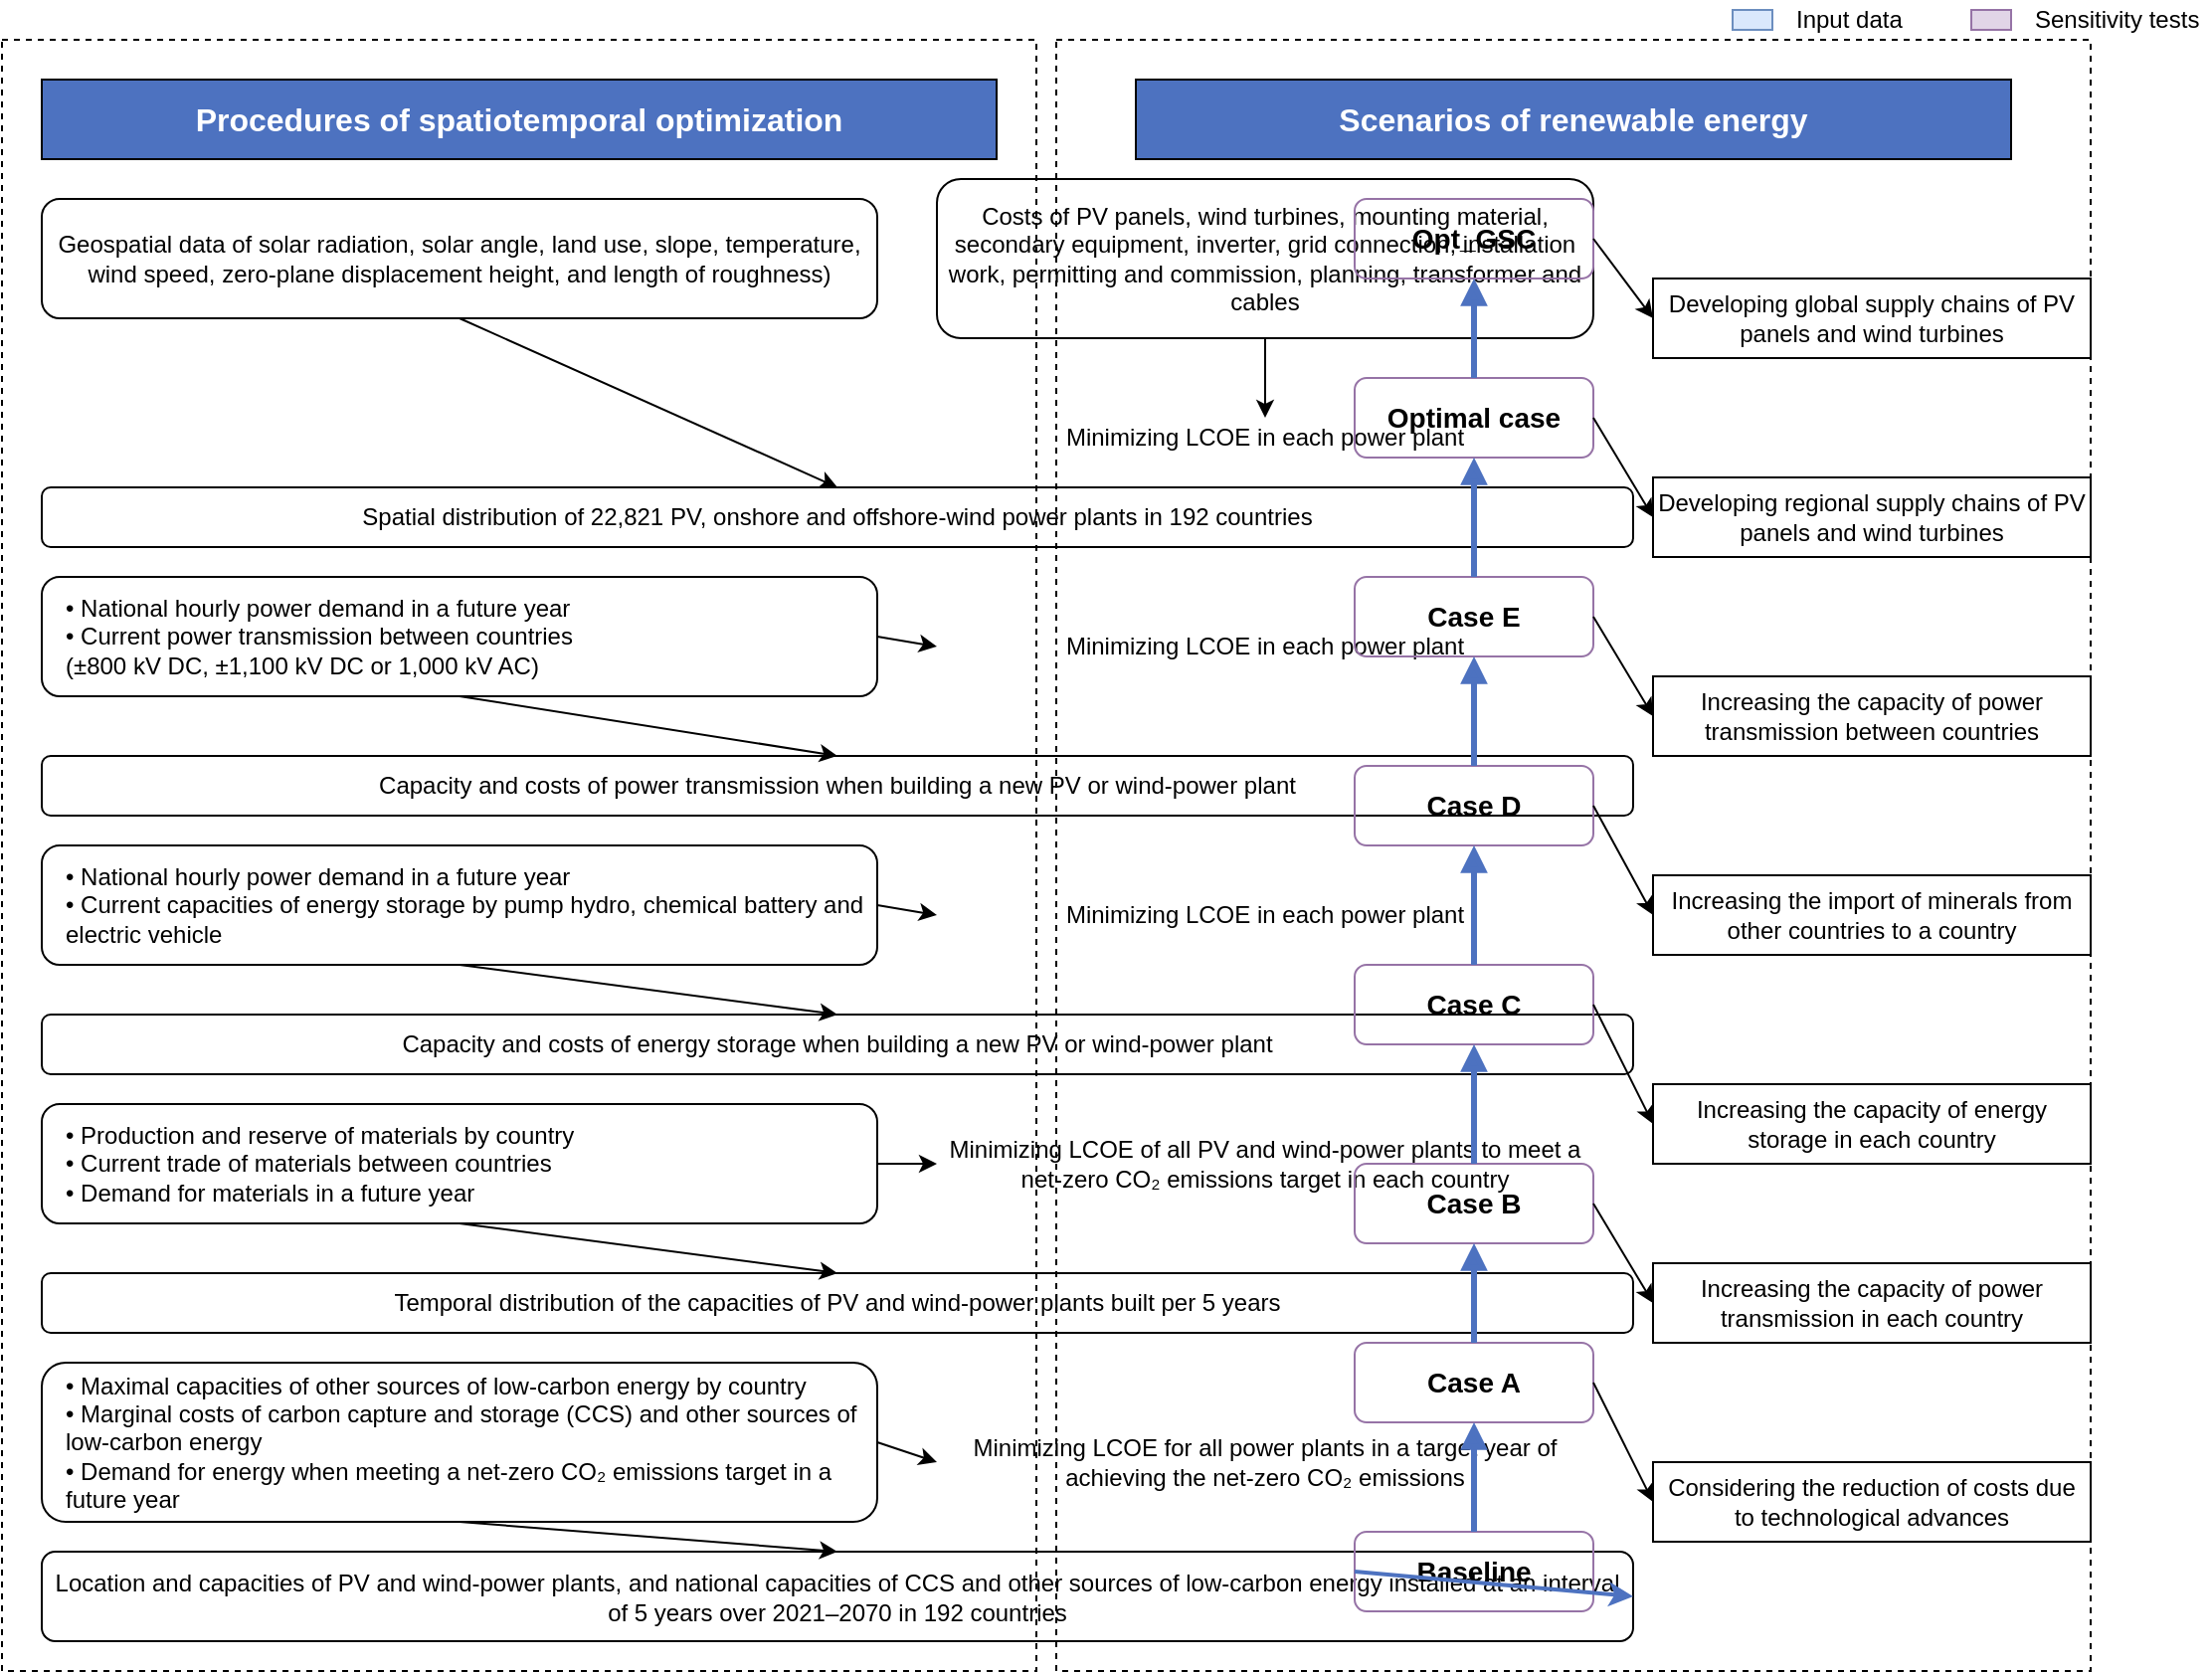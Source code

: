 <mxfile version="15.8.6" type="device">
  <diagram id="renewable_energy_optimization" name="Renewable Energy Optimization">
    <mxGraphModel dx="1422" dy="798" grid="1" gridSize="10" guides="1" tooltips="1" connect="1" arrows="1" fold="1" page="1" pageScale="1" pageWidth="1100" pageHeight="850" math="0" shadow="0">
      <root>
        <mxCell id="0" />
        <mxCell id="1" parent="0" />
        <!-- Left Panel - Procedures -->
        <mxCell id="2" value="" style="rounded=0;whiteSpace=wrap;html=1;fillColor=none;dashed=1;strokeWidth=1;" parent="1" vertex="1">
          <mxGeometry x="20" y="20" width="520" height="820" as="geometry" />
        </mxCell>
        <mxCell id="3" value="&lt;font style=&quot;font-size: 16px;&quot;&gt;Procedures of spatiotemporal optimization&lt;/font&gt;" style="rounded=0;whiteSpace=wrap;html=1;fillColor=#4D72C0;fontColor=#FFFFFF;fontSize=16;fontStyle=1" parent="1" vertex="1">
          <mxGeometry x="40" y="40" width="480" height="40" as="geometry" />
        </mxCell>
        
        <!-- Geospatial data box -->
        <mxCell id="4" value="Geospatial data of solar radiation, solar angle, land use, slope, temperature, wind speed, zero-plane displacement height, and length of roughness)" style="rounded=1;whiteSpace=wrap;html=1;align=center;strokeWidth=1;fillColor=none;fontSize=12;" parent="1" vertex="1">
          <mxGeometry x="40" y="100" width="420" height="60" as="geometry" />
        </mxCell>
        
        <!-- Costs box -->
        <mxCell id="5" value="Costs of PV panels, wind turbines, mounting material, secondary equipment, inverter, grid connection, installation work, permitting and commission, planning, transformer and cables" style="rounded=1;whiteSpace=wrap;html=1;align=center;strokeWidth=1;fillColor=none;fontSize=12;" parent="1" vertex="1">
          <mxGeometry x="490" y="90" width="330" height="80" as="geometry" />
        </mxCell>
        
        <!-- Minimizing LCOE 1 -->
        <mxCell id="6" value="Minimizing LCOE in each power plant" style="text;html=1;strokeColor=none;fillColor=none;align=center;verticalAlign=middle;whiteSpace=wrap;rounded=0;fontSize=12;" parent="1" vertex="1">
          <mxGeometry x="490" y="210" width="330" height="20" as="geometry" />
        </mxCell>
        
        <!-- Spatial distribution -->
        <mxCell id="7" value="Spatial distribution of 22,821 PV, onshore and offshore-wind power plants in 192 countries" style="rounded=1;whiteSpace=wrap;html=1;align=center;strokeWidth=1;fillColor=none;fontSize=12;" parent="1" vertex="1">
          <mxGeometry x="40" y="245" width="800" height="30" as="geometry" />
        </mxCell>
        
        <!-- National hourly power demand box -->
        <mxCell id="8" value="• National hourly power demand in a future year&#xa;• Current power transmission between countries&#xa;(±800 kV DC, ±1,100 kV DC or 1,000 kV AC)" style="rounded=1;whiteSpace=wrap;html=1;align=left;strokeWidth=1;fillColor=none;fontSize=12;spacingLeft=10;" parent="1" vertex="1">
          <mxGeometry x="40" y="290" width="420" height="60" as="geometry" />
        </mxCell>
        
        <!-- Minimizing LCOE 2 -->
        <mxCell id="9" value="Minimizing LCOE in each power plant" style="text;html=1;strokeColor=none;fillColor=none;align=center;verticalAlign=middle;whiteSpace=wrap;rounded=0;fontSize=12;" parent="1" vertex="1">
          <mxGeometry x="490" y="315" width="330" height="20" as="geometry" />
        </mxCell>
        
        <!-- Capacity and costs of power transmission -->
        <mxCell id="10" value="Capacity and costs of power transmission when building a new PV or wind-power plant" style="rounded=1;whiteSpace=wrap;html=1;align=center;strokeWidth=1;fillColor=none;fontSize=12;" parent="1" vertex="1">
          <mxGeometry x="40" y="380" width="800" height="30" as="geometry" />
        </mxCell>
        
        <!-- National hourly power demand and storage box -->
        <mxCell id="11" value="• National hourly power demand in a future year&#xa;• Current capacities of energy storage by pump hydro, chemical battery and electric vehicle" style="rounded=1;whiteSpace=wrap;html=1;align=left;strokeWidth=1;fillColor=none;fontSize=12;spacingLeft=10;" parent="1" vertex="1">
          <mxGeometry x="40" y="425" width="420" height="60" as="geometry" />
        </mxCell>
        
        <!-- Minimizing LCOE 3 -->
        <mxCell id="12" value="Minimizing LCOE in each power plant" style="text;html=1;strokeColor=none;fillColor=none;align=center;verticalAlign=middle;whiteSpace=wrap;rounded=0;fontSize=12;" parent="1" vertex="1">
          <mxGeometry x="490" y="450" width="330" height="20" as="geometry" />
        </mxCell>
        
        <!-- Capacity and costs of energy storage -->
        <mxCell id="13" value="Capacity and costs of energy storage when building a new PV or wind-power plant" style="rounded=1;whiteSpace=wrap;html=1;align=center;strokeWidth=1;fillColor=none;fontSize=12;" parent="1" vertex="1">
          <mxGeometry x="40" y="510" width="800" height="30" as="geometry" />
        </mxCell>
        
        <!-- Production and reserve box -->
        <mxCell id="14" value="• Production and reserve of materials by country&#xa;• Current trade of materials between countries&#xa;• Demand for materials in a future year" style="rounded=1;whiteSpace=wrap;html=1;align=left;strokeWidth=1;fillColor=none;fontSize=12;spacingLeft=10;" parent="1" vertex="1">
          <mxGeometry x="40" y="555" width="420" height="60" as="geometry" />
        </mxCell>
        
        <!-- Minimizing LCOE for net-zero -->
        <mxCell id="15" value="Minimizing LCOE of all PV and wind-power plants to meet a net-zero CO₂ emissions target in each country" style="text;html=1;strokeColor=none;fillColor=none;align=center;verticalAlign=middle;whiteSpace=wrap;rounded=0;fontSize=12;" parent="1" vertex="1">
          <mxGeometry x="490" y="565" width="330" height="40" as="geometry" />
        </mxCell>
        
        <!-- Temporal distribution -->
        <mxCell id="16" value="Temporal distribution of the capacities of PV and wind-power plants built per 5 years" style="rounded=1;whiteSpace=wrap;html=1;align=center;strokeWidth=1;fillColor=none;fontSize=12;" parent="1" vertex="1">
          <mxGeometry x="40" y="640" width="800" height="30" as="geometry" />
        </mxCell>
        
        <!-- Maximal capacities box -->
        <mxCell id="17" value="• Maximal capacities of other sources of low-carbon energy by country&#xa;• Marginal costs of carbon capture and storage (CCS) and other sources of low-carbon energy&#xa;• Demand for energy when meeting a net-zero CO₂ emissions target in a future year" style="rounded=1;whiteSpace=wrap;html=1;align=left;strokeWidth=1;fillColor=none;fontSize=12;spacingLeft=10;" parent="1" vertex="1">
          <mxGeometry x="40" y="685" width="420" height="80" as="geometry" />
        </mxCell>
        
        <!-- Minimizing LCOE for target year -->
        <mxCell id="18" value="Minimizing LCOE for all power plants in a target year of achieving the net-zero CO₂ emissions" style="text;html=1;strokeColor=none;fillColor=none;align=center;verticalAlign=middle;whiteSpace=wrap;rounded=0;fontSize=12;" parent="1" vertex="1">
          <mxGeometry x="490" y="715" width="330" height="40" as="geometry" />
        </mxCell>
        
        <!-- Location and capacities -->
        <mxCell id="19" value="Location and capacities of PV and wind-power plants, and national capacities of CCS and other sources of low-carbon energy installed at an interval of 5 years over 2021–2070 in 192 countries" style="rounded=1;whiteSpace=wrap;html=1;align=center;strokeWidth=1;fillColor=none;fontSize=12;" parent="1" vertex="1">
          <mxGeometry x="40" y="780" width="800" height="45" as="geometry" />
        </mxCell>
        
        <!-- Right Panel - Scenarios -->
        <mxCell id="20" value="" style="rounded=0;whiteSpace=wrap;html=1;fillColor=none;dashed=1;strokeWidth=1;" parent="1" vertex="1">
          <mxGeometry x="550" y="20" width="520" height="820" as="geometry" />
        </mxCell>
        
        <mxCell id="21" value="&lt;font style=&quot;font-size: 16px;&quot;&gt;Scenarios of renewable energy&lt;/font&gt;" style="rounded=0;whiteSpace=wrap;html=1;fillColor=#4D72C0;fontColor=#FFFFFF;fontSize=16;fontStyle=1" parent="1" vertex="1">
          <mxGeometry x="590" y="40" width="440" height="40" as="geometry" />
        </mxCell>
        
        <!-- Scenarios flow chart -->
        <!-- Baseline -->
        <mxCell id="22" value="Baseline" style="rounded=1;whiteSpace=wrap;html=1;fillColor=none;strokeColor=#9673A6;fontSize=14;fontStyle=1" parent="1" vertex="1">
          <mxGeometry x="700" y="770" width="120" height="40" as="geometry" />
        </mxCell>
        
        <!-- Case A -->
        <mxCell id="23" value="Case A" style="rounded=1;whiteSpace=wrap;html=1;fillColor=none;strokeColor=#9673A6;fontSize=14;fontStyle=1" parent="1" vertex="1">
          <mxGeometry x="700" y="675" width="120" height="40" as="geometry" />
        </mxCell>
        
        <!-- Case A Description -->
        <mxCell id="24" value="Considering the reduction of costs due to technological advances" style="rounded=0;whiteSpace=wrap;html=1;fillColor=none;fontSize=12;align=center;" parent="1" vertex="1">
          <mxGeometry x="850" y="735" width="220" height="40" as="geometry" />
        </mxCell>
        
        <!-- Case B -->
        <mxCell id="25" value="Case B" style="rounded=1;whiteSpace=wrap;html=1;fillColor=none;strokeColor=#9673A6;fontSize=14;fontStyle=1" parent="1" vertex="1">
          <mxGeometry x="700" y="585" width="120" height="40" as="geometry" />
        </mxCell>
        
        <!-- Case B Description -->
        <mxCell id="26" value="Increasing the capacity of power transmission in each country" style="rounded=0;whiteSpace=wrap;html=1;fillColor=none;fontSize=12;align=center;" parent="1" vertex="1">
          <mxGeometry x="850" y="635" width="220" height="40" as="geometry" />
        </mxCell>
        
        <!-- Case C -->
        <mxCell id="27" value="Case C" style="rounded=1;whiteSpace=wrap;html=1;fillColor=none;strokeColor=#9673A6;fontSize=14;fontStyle=1" parent="1" vertex="1">
          <mxGeometry x="700" y="485" width="120" height="40" as="geometry" />
        </mxCell>
        
        <!-- Case C Description -->
        <mxCell id="28" value="Increasing the capacity of energy storage in each country" style="rounded=0;whiteSpace=wrap;html=1;fillColor=none;fontSize=12;align=center;" parent="1" vertex="1">
          <mxGeometry x="850" y="545" width="220" height="40" as="geometry" />
        </mxCell>
        
        <!-- Case D -->
        <mxCell id="29" value="Case D" style="rounded=1;whiteSpace=wrap;html=1;fillColor=none;strokeColor=#9673A6;fontSize=14;fontStyle=1" parent="1" vertex="1">
          <mxGeometry x="700" y="385" width="120" height="40" as="geometry" />
        </mxCell>
        
        <!-- Case D Description -->
        <mxCell id="30" value="Increasing the import of minerals from other countries to a country" style="rounded=0;whiteSpace=wrap;html=1;fillColor=none;fontSize=12;align=center;" parent="1" vertex="1">
          <mxGeometry x="850" y="440" width="220" height="40" as="geometry" />
        </mxCell>
        
        <!-- Case E -->
        <mxCell id="31" value="Case E" style="rounded=1;whiteSpace=wrap;html=1;fillColor=none;strokeColor=#9673A6;fontSize=14;fontStyle=1" parent="1" vertex="1">
          <mxGeometry x="700" y="290" width="120" height="40" as="geometry" />
        </mxCell>
        
        <!-- Case E Description -->
        <mxCell id="32" value="Increasing the capacity of power transmission between countries" style="rounded=0;whiteSpace=wrap;html=1;fillColor=none;fontSize=12;align=center;" parent="1" vertex="1">
          <mxGeometry x="850" y="340" width="220" height="40" as="geometry" />
        </mxCell>
        
        <!-- Optimal case -->
        <mxCell id="33" value="Optimal case" style="rounded=1;whiteSpace=wrap;html=1;fillColor=none;strokeColor=#9673A6;fontSize=14;fontStyle=1" parent="1" vertex="1">
          <mxGeometry x="700" y="190" width="120" height="40" as="geometry" />
        </mxCell>
        
        <!-- Optimal case Description -->
        <mxCell id="34" value="Developing regional supply chains of PV panels and wind turbines" style="rounded=0;whiteSpace=wrap;html=1;fillColor=none;fontSize=12;align=center;" parent="1" vertex="1">
          <mxGeometry x="850" y="240" width="220" height="40" as="geometry" />
        </mxCell>
        
        <!-- Opt_GSC -->
        <mxCell id="35" value="Opt_GSC" style="rounded=1;whiteSpace=wrap;html=1;fillColor=none;strokeColor=#9673A6;fontSize=14;fontStyle=1" parent="1" vertex="1">
          <mxGeometry x="700" y="100" width="120" height="40" as="geometry" />
        </mxCell>
        
        <!-- Opt_GSC Description -->
        <mxCell id="36" value="Developing global supply chains of PV panels and wind turbines" style="rounded=0;whiteSpace=wrap;html=1;fillColor=none;fontSize=12;align=center;" parent="1" vertex="1">
          <mxGeometry x="850" y="140" width="220" height="40" as="geometry" />
        </mxCell>
        
        <!-- Arrows connecting the scenarios -->
        <mxCell id="37" value="" style="endArrow=block;html=1;rounded=0;exitX=0.5;exitY=0;exitDx=0;exitDy=0;entryX=0.5;entryY=1;entryDx=0;entryDy=0;endFill=1;strokeWidth=3;strokeColor=#4D72C0;" parent="1" source="22" target="23" edge="1">
          <mxGeometry width="50" height="50" relative="1" as="geometry">
            <mxPoint x="650" y="730" as="sourcePoint" />
            <mxPoint x="700" y="680" as="targetPoint" />
          </mxGeometry>
        </mxCell>
        
        <mxCell id="38" value="" style="endArrow=block;html=1;rounded=0;exitX=0.5;exitY=0;exitDx=0;exitDy=0;entryX=0.5;entryY=1;entryDx=0;entryDy=0;endFill=1;strokeWidth=3;strokeColor=#4D72C0;" parent="1" source="23" target="25" edge="1">
          <mxGeometry width="50" height="50" relative="1" as="geometry">
            <mxPoint x="650" y="630" as="sourcePoint" />
            <mxPoint x="700" y="580" as="targetPoint" />
          </mxGeometry>
        </mxCell>
        
        <mxCell id="39" value="" style="endArrow=block;html=1;rounded=0;exitX=0.5;exitY=0;exitDx=0;exitDy=0;entryX=0.5;entryY=1;entryDx=0;entryDy=0;endFill=1;strokeWidth=3;strokeColor=#4D72C0;" parent="1" source="25" target="27" edge="1">
          <mxGeometry width="50" height="50" relative="1" as="geometry">
            <mxPoint x="650" y="530" as="sourcePoint" />
            <mxPoint x="700" y="480" as="targetPoint" />
          </mxGeometry>
        </mxCell>
        
        <mxCell id="40" value="" style="endArrow=block;html=1;rounded=0;exitX=0.5;exitY=0;exitDx=0;exitDy=0;entryX=0.5;entryY=1;entryDx=0;entryDy=0;endFill=1;strokeWidth=3;strokeColor=#4D72C0;" parent="1" source="27" target="29" edge="1">
          <mxGeometry width="50" height="50" relative="1" as="geometry">
            <mxPoint x="650" y="430" as="sourcePoint" />
            <mxPoint x="700" y="380" as="targetPoint" />
          </mxGeometry>
        </mxCell>
        
        <mxCell id="41" value="" style="endArrow=block;html=1;rounded=0;exitX=0.5;exitY=0;exitDx=0;exitDy=0;entryX=0.5;entryY=1;entryDx=0;entryDy=0;endFill=1;strokeWidth=3;strokeColor=#4D72C0;" parent="1" source="29" target="31" edge="1">
          <mxGeometry width="50" height="50" relative="1" as="geometry">
            <mxPoint x="650" y="330" as="sourcePoint" />
            <mxPoint x="700" y="280" as="targetPoint" />
          </mxGeometry>
        </mxCell>
        
        <mxCell id="42" value="" style="endArrow=block;html=1;rounded=0;exitX=0.5;exitY=0;exitDx=0;exitDy=0;entryX=0.5;entryY=1;entryDx=0;entryDy=0;endFill=1;strokeWidth=3;strokeColor=#4D72C0;" parent="1" source="31" target="33" edge="1">
          <mxGeometry width="50" height="50" relative="1" as="geometry">
            <mxPoint x="650" y="230" as="sourcePoint" />
            <mxPoint x="700" y="180" as="targetPoint" />
          </mxGeometry>
        </mxCell>
        
        <mxCell id="43" value="" style="endArrow=block;html=1;rounded=0;exitX=0.5;exitY=0;exitDx=0;exitDy=0;entryX=0.5;entryY=1;entryDx=0;entryDy=0;endFill=1;strokeWidth=3;strokeColor=#4D72C0;" parent="1" source="33" target="35" edge="1">
          <mxGeometry width="50" height="50" relative="1" as="geometry">
            <mxPoint x="650" y="130" as="sourcePoint" />
            <mxPoint x="700" y="80" as="targetPoint" />
          </mxGeometry>
        </mxCell>
        
        <!-- Arrows connecting cases to their descriptions -->
        <mxCell id="44" value="" style="endArrow=classic;html=1;rounded=0;exitX=1;exitY=0.5;exitDx=0;exitDy=0;entryX=0;entryY=0.5;entryDx=0;entryDy=0;" parent="1" source="23" target="24" edge="1">
          <mxGeometry width="50" height="50" relative="1" as="geometry">
            <mxPoint x="650" y="430" as="sourcePoint" />
            <mxPoint x="700" y="380" as="targetPoint" />
          </mxGeometry>
        </mxCell>
        
        <mxCell id="45" value="" style="endArrow=classic;html=1;rounded=0;exitX=1;exitY=0.5;exitDx=0;exitDy=0;entryX=0;entryY=0.5;entryDx=0;entryDy=0;" parent="1" source="25" target="26" edge="1">
          <mxGeometry width="50" height="50" relative="1" as="geometry">
            <mxPoint x="650" y="430" as="sourcePoint" />
            <mxPoint x="700" y="380" as="targetPoint" />
          </mxGeometry>
        </mxCell>
        
        <mxCell id="46" value="" style="endArrow=classic;html=1;rounded=0;exitX=1;exitY=0.5;exitDx=0;exitDy=0;entryX=0;entryY=0.5;entryDx=0;entryDy=0;" parent="1" source="27" target="28" edge="1">
          <mxGeometry width="50" height="50" relative="1" as="geometry">
            <mxPoint x="650" y="430" as="sourcePoint" />
            <mxPoint x="700" y="380" as="targetPoint" />
          </mxGeometry>
        </mxCell>
        
        <mxCell id="47" value="" style="endArrow=classic;html=1;rounded=0;exitX=1;exitY=0.5;exitDx=0;exitDy=0;entryX=0;entryY=0.5;entryDx=0;entryDy=0;" parent="1" source="29" target="30" edge="1">
          <mxGeometry width="50" height="50" relative="1" as="geometry">
            <mxPoint x="650" y="430" as="sourcePoint" />
            <mxPoint x="700" y="380" as="targetPoint" />
          </mxGeometry>
        </mxCell>
        
        <mxCell id="48" value="" style="endArrow=classic;html=1;rounded=0;exitX=1;exitY=0.5;exitDx=0;exitDy=0;entryX=0;entryY=0.5;entryDx=0;entryDy=0;" parent="1" source="31" target="32" edge="1">
          <mxGeometry width="50" height="50" relative="1" as="geometry">
            <mxPoint x="650" y="330" as="sourcePoint" />
            <mxPoint x="700" y="280" as="targetPoint" />
          </mxGeometry>
        </mxCell>
        
        <mxCell id="49" value="" style="endArrow=classic;html=1;rounded=0;exitX=1;exitY=0.5;exitDx=0;exitDy=0;entryX=0;entryY=0.5;entryDx=0;entryDy=0;" parent="1" source="33" target="34" edge="1">
          <mxGeometry width="50" height="50" relative="1" as="geometry">
            <mxPoint x="650" y="230" as="sourcePoint" />
            <mxPoint x="700" y="180" as="targetPoint" />
          </mxGeometry>
        </mxCell>
        
        <mxCell id="50" value="" style="endArrow=classic;html=1;rounded=0;exitX=1;exitY=0.5;exitDx=0;exitDy=0;entryX=0;entryY=0.5;entryDx=0;entryDy=0;" parent="1" source="35" target="36" edge="1">
          <mxGeometry width="50" height="50" relative="1" as="geometry">
            <mxPoint x="650" y="130" as="sourcePoint" />
            <mxPoint x="700" y="80" as="targetPoint" />
          </mxGeometry>
        </mxCell>
        
        <!-- Arrows connecting procedural steps -->
        <mxCell id="51" value="" style="endArrow=classic;html=1;rounded=0;exitX=0.5;exitY=1;exitDx=0;exitDy=0;entryX=0.5;entryY=0;entryDx=0;entryDy=0;" parent="1" source="4" target="7" edge="1">
          <mxGeometry width="50" height="50" relative="1" as="geometry">
            <mxPoint x="520" y="380" as="sourcePoint" />
            <mxPoint x="570" y="330" as="targetPoint" />
          </mxGeometry>
        </mxCell>
        
        <mxCell id="52" value="" style="endArrow=classic;html=1;rounded=0;exitX=0.5;exitY=1;exitDx=0;exitDy=0;entryX=0.5;entryY=0;entryDx=0;entryDy=0;" parent="1" source="5" target="6" edge="1">
          <mxGeometry width="50" height="50" relative="1" as="geometry">
            <mxPoint x="520" y="380" as="sourcePoint" />
            <mxPoint x="570" y="330" as="targetPoint" />
          </mxGeometry>
        </mxCell>
        
        <mxCell id="53" value="" style="endArrow=classic;html=1;rounded=0;exitX=0.5;exitY=1;exitDx=0;exitDy=0;entryX=0.5;entryY=0;entryDx=0;entryDy=0;" parent="1" source="8" target="10" edge="1">
          <mxGeometry width="50" height="50" relative="1" as="geometry">
            <mxPoint x="520" y="380" as="sourcePoint" />
            <mxPoint x="570" y="330" as="targetPoint" />
          </mxGeometry>
        </mxCell>
        
        <mxCell id="54" value="" style="endArrow=classic;html=1;rounded=0;exitX=1;exitY=0.5;exitDx=0;exitDy=0;entryX=0;entryY=0.5;entryDx=0;entryDy=0;" parent="1" source="8" target="9" edge="1">
          <mxGeometry width="50" height="50" relative="1" as="geometry">
            <mxPoint x="520" y="380" as="sourcePoint" />
            <mxPoint x="570" y="330" as="targetPoint" />
          </mxGeometry>
        </mxCell>
        
        <mxCell id="55" value="" style="endArrow=classic;html=1;rounded=0;exitX=0.5;exitY=1;exitDx=0;exitDy=0;entryX=0.5;entryY=0;entryDx=0;entryDy=0;" parent="1" source="11" target="13" edge="1">
          <mxGeometry width="50" height="50" relative="1" as="geometry">
            <mxPoint x="520" y="480" as="sourcePoint" />
            <mxPoint x="570" y="430" as="targetPoint" />
          </mxGeometry>
        </mxCell>
        
        <mxCell id="56" value="" style="endArrow=classic;html=1;rounded=0;exitX=1;exitY=0.5;exitDx=0;exitDy=0;entryX=0;entryY=0.5;entryDx=0;entryDy=0;" parent="1" source="11" target="12" edge="1">
          <mxGeometry width="50" height="50" relative="1" as="geometry">
            <mxPoint x="520" y="480" as="sourcePoint" />
            <mxPoint x="570" y="430" as="targetPoint" />
          </mxGeometry>
        </mxCell>
        
        <mxCell id="57" value="" style="endArrow=classic;html=1;rounded=0;exitX=0.5;exitY=1;exitDx=0;exitDy=0;entryX=0.5;entryY=0;entryDx=0;entryDy=0;" parent="1" source="14" target="16" edge="1">
          <mxGeometry width="50" height="50" relative="1" as="geometry">
            <mxPoint x="520" y="580" as="sourcePoint" />
            <mxPoint x="570" y="530" as="targetPoint" />
          </mxGeometry>
        </mxCell>
        
        <mxCell id="58" value="" style="endArrow=classic;html=1;rounded=0;exitX=1;exitY=0.5;exitDx=0;exitDy=0;entryX=0;entryY=0.5;entryDx=0;entryDy=0;" parent="1" source="14" target="15" edge="1">
          <mxGeometry width="50" height="50" relative="1" as="geometry">
            <mxPoint x="520" y="580" as="sourcePoint" />
            <mxPoint x="570" y="530" as="targetPoint" />
          </mxGeometry>
        </mxCell>
        
        <mxCell id="59" value="" style="endArrow=classic;html=1;rounded=0;exitX=0.5;exitY=1;exitDx=0;exitDy=0;entryX=0.5;entryY=0;entryDx=0;entryDy=0;" parent="1" source="17" target="19" edge="1">
          <mxGeometry width="50" height="50" relative="1" as="geometry">
            <mxPoint x="520" y="780" as="sourcePoint" />
            <mxPoint x="570" y="730" as="targetPoint" />
          </mxGeometry>
        </mxCell>
        
        <mxCell id="60" value="" style="endArrow=classic;html=1;rounded=0;exitX=1;exitY=0.5;exitDx=0;exitDy=0;entryX=0;entryY=0.5;entryDx=0;entryDy=0;" parent="1" source="17" target="18" edge="1">
          <mxGeometry width="50" height="50" relative="1" as="geometry">
            <mxPoint x="520" y="680" as="sourcePoint" />
            <mxPoint x="570" y="630" as="targetPoint" />
          </mxGeometry>
        </mxCell>
        
        <!-- Connect baseline to left panel -->
        <mxCell id="61" value="" style="endArrow=classic;html=1;rounded=0;exitX=0;exitY=0.5;exitDx=0;exitDy=0;entryX=1;entryY=0.5;entryDx=0;entryDy=0;strokeWidth=2;strokeColor=#4D72C0;" parent="1" source="22" target="19" edge="1">
          <mxGeometry width="50" height="50" relative="1" as="geometry">
            <mxPoint x="520" y="680" as="sourcePoint" />
            <mxPoint x="570" y="630" as="targetPoint" />
          </mxGeometry>
        </mxCell>
        
        <!-- Input data and Sensitivity tests legend -->
        <mxCell id="62" value="" style="rounded=0;whiteSpace=wrap;html=1;fillColor=#dae8fc;strokeColor=#6c8ebf;" parent="1" vertex="1">
          <mxGeometry x="890" y="5" width="20" height="10" as="geometry" />
        </mxCell>
        
        <mxCell id="63" value="Input data" style="text;html=1;strokeColor=none;fillColor=none;align=left;verticalAlign=middle;whiteSpace=wrap;rounded=0;" parent="1" vertex="1">
          <mxGeometry x="920" y="0" width="70" height="20" as="geometry" />
        </mxCell>
        
        <mxCell id="64" value="" style="rounded=0;whiteSpace=wrap;html=1;fillColor=#e1d5e7;strokeColor=#9673a6;" parent="1" vertex="1">
          <mxGeometry x="1010" y="5" width="20" height="10" as="geometry" />
        </mxCell>
        
        <mxCell id="65" value="Sensitivity tests" style="text;html=1;strokeColor=none;fillColor=none;align=left;verticalAlign=middle;whiteSpace=wrap;rounded=0;" parent="1" vertex="1">
          <mxGeometry x="1040" y="0" width="90" height="20" as="geometry" />
        </mxCell>
        
      </root>
    </mxGraphModel>
  </diagram>
</mxfile>